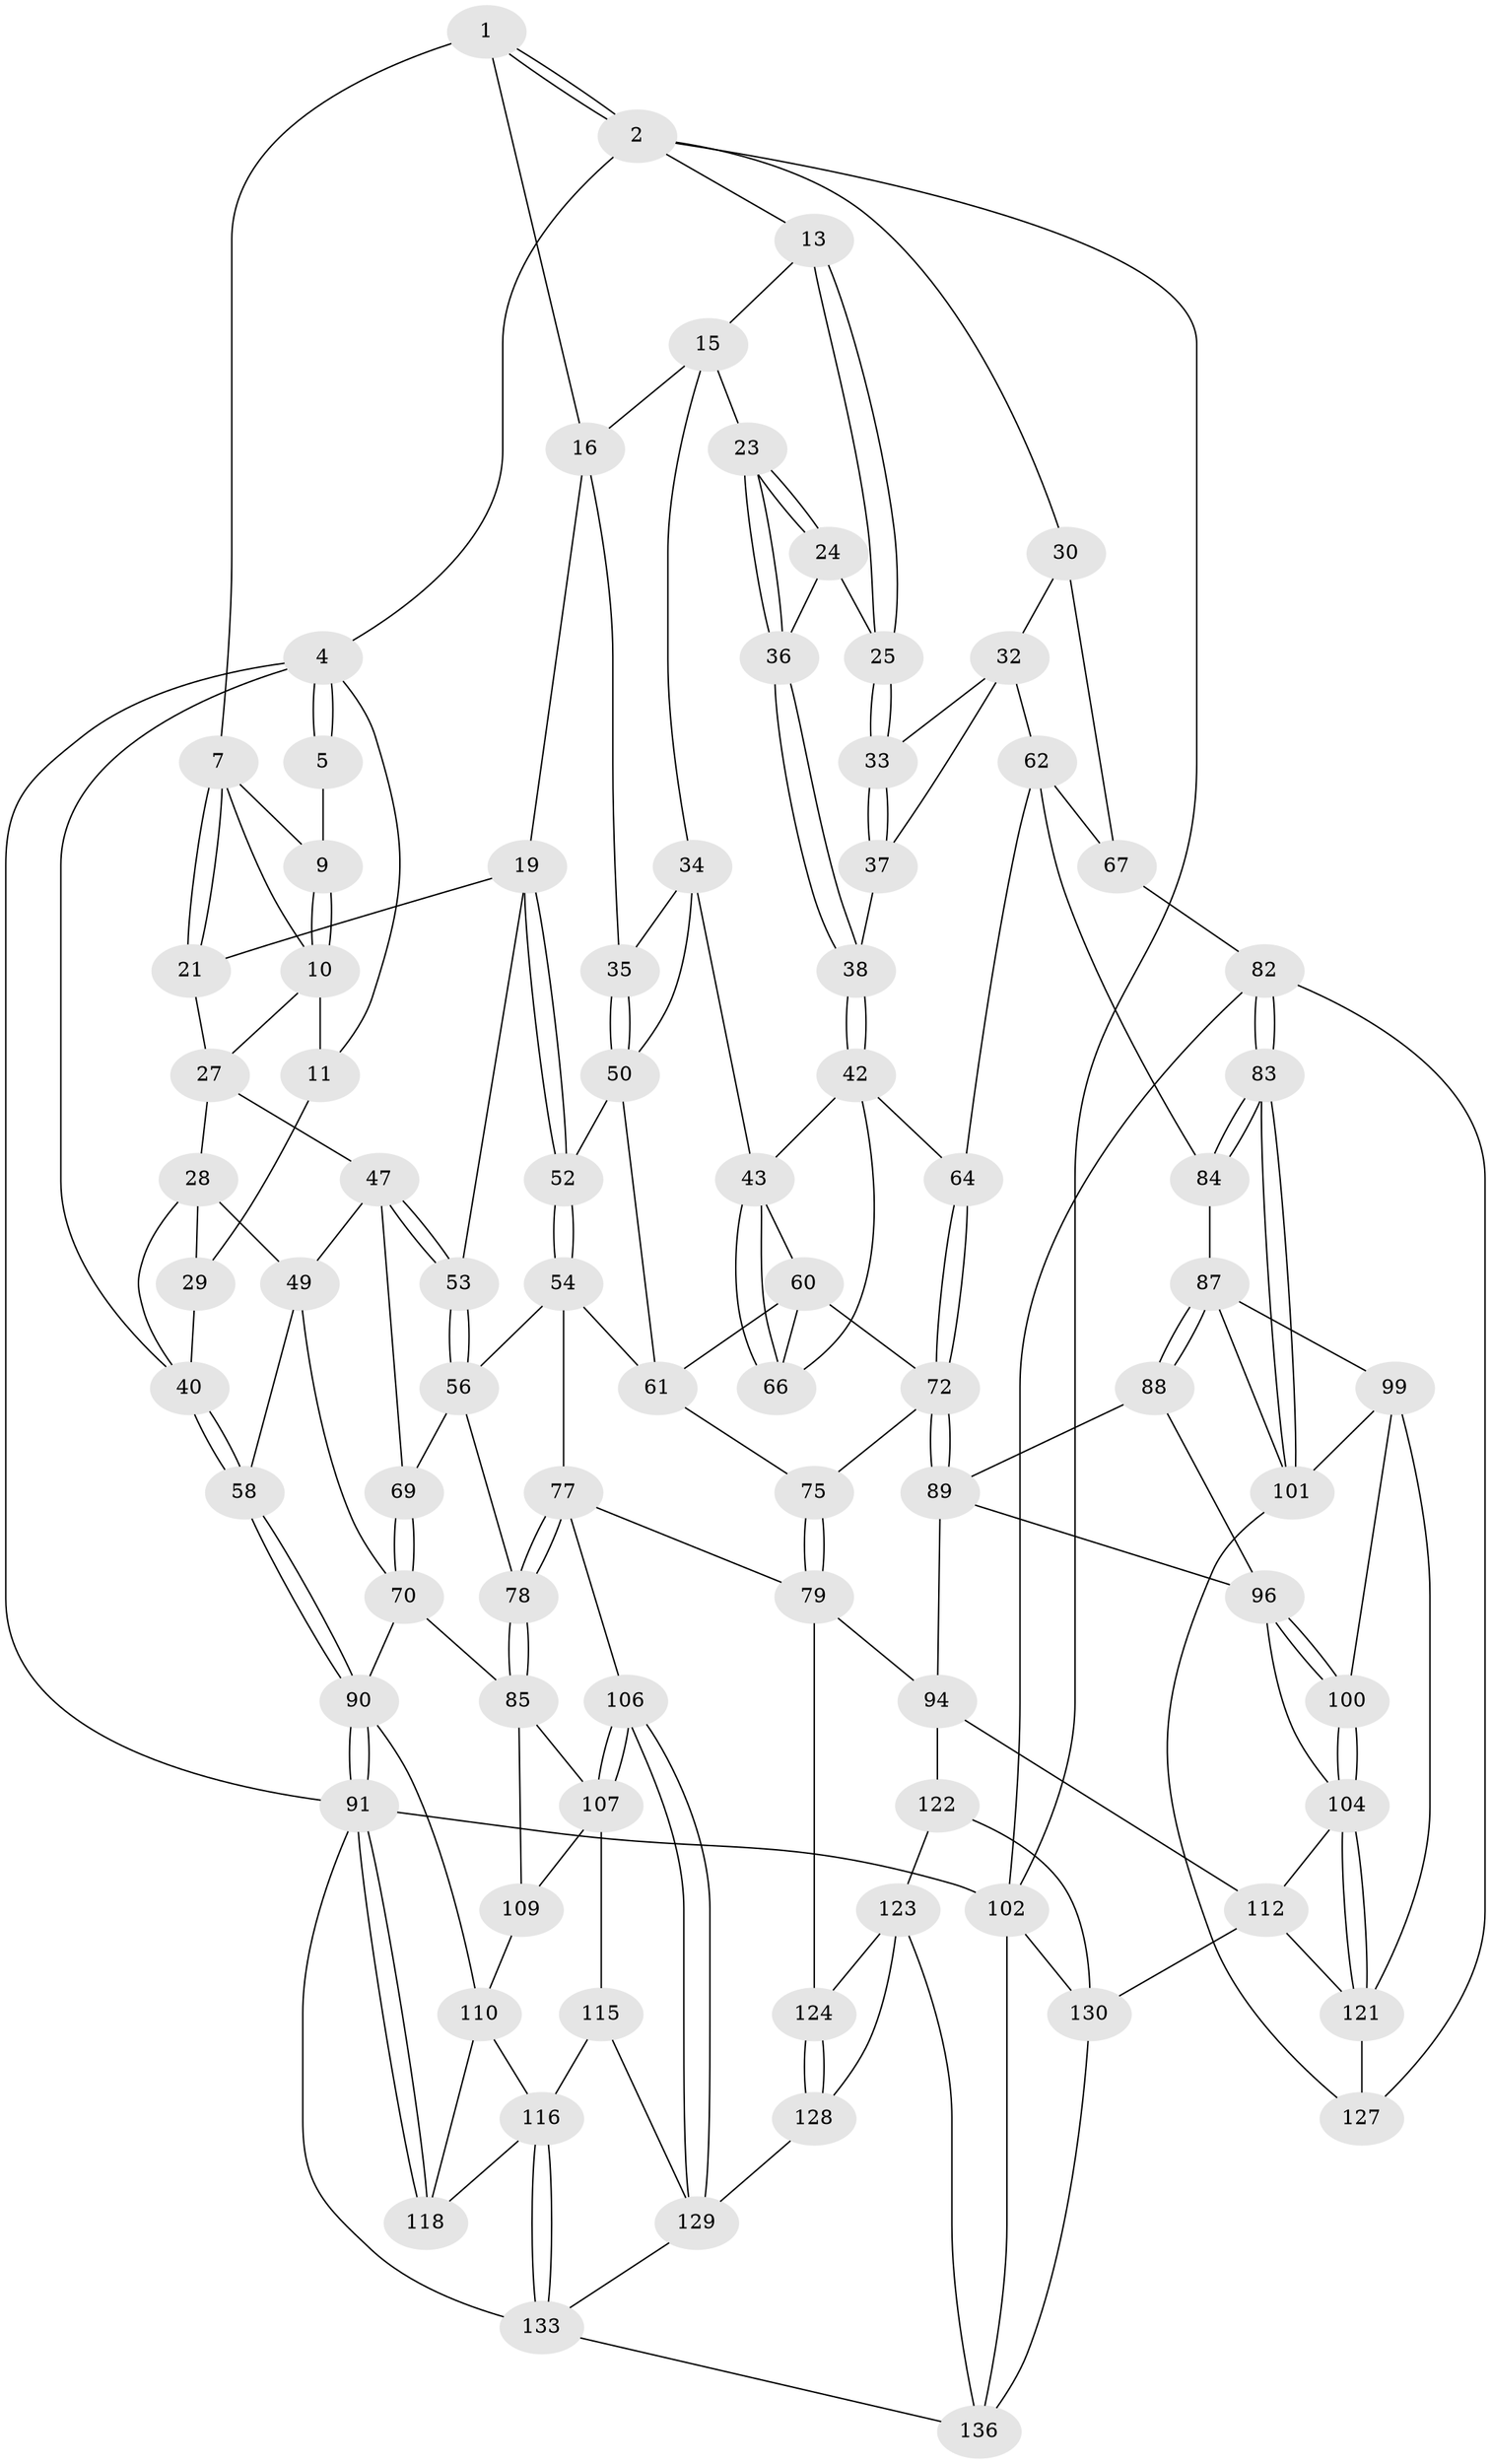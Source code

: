 // original degree distribution, {3: 0.021739130434782608, 5: 0.5869565217391305, 6: 0.1956521739130435, 4: 0.1956521739130435}
// Generated by graph-tools (version 1.1) at 2025/11/02/27/25 16:11:52]
// undirected, 85 vertices, 191 edges
graph export_dot {
graph [start="1"]
  node [color=gray90,style=filled];
  1 [pos="+0.3825243175494631+0",super="+6"];
  2 [pos="+0.8215516184443142+0",super="+3"];
  4 [pos="+0+0",super="+12"];
  5 [pos="+0.0728894273063283+0"];
  7 [pos="+0.2866409026998094+0.10272295269515203",super="+8"];
  9 [pos="+0.12302103569857681+0.03035607332005305"];
  10 [pos="+0.07074152392368686+0.09464282279735023",super="+17"];
  11 [pos="+0.055096965616938595+0.1082943031747634"];
  13 [pos="+0.8081893557734864+0",super="+14"];
  15 [pos="+0.5422783210650337+0.10910951769767577",super="+22"];
  16 [pos="+0.44029787818494026+0.04535823883329649",super="+18"];
  19 [pos="+0.3218055322779258+0.2194744429501074",super="+20"];
  21 [pos="+0.2874632512262838+0.19739157433122909"];
  23 [pos="+0.6261067162194662+0.19270604941444605"];
  24 [pos="+0.7020930141835631+0.045900498165469275",super="+26"];
  25 [pos="+0.8277551055517607+0.07298820438374683"];
  27 [pos="+0.1497896445660324+0.20068663305257906",super="+39"];
  28 [pos="+0.1164766634889534+0.20827824321293426",super="+46"];
  29 [pos="+0.04225127811738233+0.1491567534344601"];
  30 [pos="+1+0.22397559062830172",super="+31"];
  32 [pos="+0.9814147849497308+0.26470269727309936",super="+59"];
  33 [pos="+0.8458016367028511+0.2139135622489809"];
  34 [pos="+0.5341680254362836+0.21135004530768378",super="+45"];
  35 [pos="+0.46122021642334426+0.22468240248388882"];
  36 [pos="+0.7079134329834941+0.267087606911111"];
  37 [pos="+0.7446066456107058+0.28793084202860925"];
  38 [pos="+0.7244486376938083+0.28887198303945777"];
  40 [pos="+0+0.24645112168283145",super="+41"];
  42 [pos="+0.696133140709632+0.31998285048460645",super="+65"];
  43 [pos="+0.649714678264783+0.35073310712978994",super="+44"];
  47 [pos="+0.17661543559889262+0.3602974163148201",super="+48"];
  49 [pos="+0.07798082896391158+0.30997804323896927",super="+57"];
  50 [pos="+0.4534242115020663+0.3399570890360172",super="+51"];
  52 [pos="+0.39463064641379875+0.3961525987837536"];
  53 [pos="+0.2557899177120024+0.38973698377996696"];
  54 [pos="+0.38410445216703615+0.4173858706763987",super="+55"];
  56 [pos="+0.28449224669867834+0.4178781255912903",super="+71"];
  58 [pos="+0+0.4764496576461984"];
  60 [pos="+0.5867990762649856+0.42259899529975853",super="+68"];
  61 [pos="+0.5840108058448222+0.4246960153856244",super="+74"];
  62 [pos="+0.8540311307609953+0.47188893308861524",super="+63"];
  64 [pos="+0.80809241629881+0.49850298205756494"];
  66 [pos="+0.6925088114640295+0.4497293686981132"];
  67 [pos="+0.9366553382038018+0.45295390105595706",super="+76"];
  69 [pos="+0.07904900501992514+0.47505087666975776"];
  70 [pos="+0.05335542050271524+0.49233337242609676",super="+86"];
  72 [pos="+0.7626186968887568+0.5456351118047674",super="+73"];
  75 [pos="+0.5094955230795625+0.6406633350570452"];
  77 [pos="+0.30419005668957017+0.6376988679109443",super="+81"];
  78 [pos="+0.2603859083124693+0.6417436557938625"];
  79 [pos="+0.509471446158021+0.6408264846287343",super="+80"];
  82 [pos="+1+0.6879627647680374",super="+103"];
  83 [pos="+1+0.6742608115952148"];
  84 [pos="+0.8917736579860133+0.5267867403838283"];
  85 [pos="+0.25529278423107343+0.6448226148593209",super="+108"];
  87 [pos="+0.8485482595670553+0.6555523817225019",super="+98"];
  88 [pos="+0.7907402637603131+0.61854659930439"];
  89 [pos="+0.7612171286791027+0.5615855067690558",super="+93"];
  90 [pos="+0+0.7545341253780892",super="+95"];
  91 [pos="+0+0.7869330784565314",super="+92"];
  94 [pos="+0.6249501030968627+0.6726678502966547",super="+113"];
  96 [pos="+0.7677980892513375+0.6586877768570808",super="+97"];
  99 [pos="+0.8084358298875345+0.7361219851525329",super="+120"];
  100 [pos="+0.7910319767853577+0.741774084972628"];
  101 [pos="+0.9512683077909967+0.7027568663823149",super="+119"];
  102 [pos="+1+1",super="+138"];
  104 [pos="+0.7724671256190638+0.7540991970265313",super="+105"];
  106 [pos="+0.32912067199572476+0.8341254995729833"];
  107 [pos="+0.26130337326511566+0.8080477670461725",super="+114"];
  109 [pos="+0.1842887229765011+0.7387433236783222"];
  110 [pos="+0.1637633954118832+0.744577786291103",super="+111"];
  112 [pos="+0.6884109087209217+0.8254614059048618",super="+126"];
  115 [pos="+0.18139101751815656+0.8596897400807609"];
  116 [pos="+0.12817162899450865+0.8603470159870353",super="+117"];
  118 [pos="+0.09640424497822662+0.8239903673967431"];
  121 [pos="+0.8170522310556453+0.8910025817714446",super="+125"];
  122 [pos="+0.5627113426563121+0.8741357831075449"];
  123 [pos="+0.5247290892414453+0.8465759273547767",super="+135"];
  124 [pos="+0.48479340809800486+0.8096457203210794"];
  127 [pos="+0.8996362591277134+0.9043920957473663"];
  128 [pos="+0.3849878661702887+0.8688172131266579"];
  129 [pos="+0.3703382364590382+0.8746848730662956",super="+132"];
  130 [pos="+0.7069216330874596+1",super="+131"];
  133 [pos="+0+1",super="+134"];
  136 [pos="+0.4745459397324489+1",super="+137"];
  1 -- 2;
  1 -- 2;
  1 -- 16;
  1 -- 7;
  2 -- 13;
  2 -- 4;
  2 -- 102;
  2 -- 30;
  4 -- 5;
  4 -- 5;
  4 -- 40;
  4 -- 11;
  4 -- 91;
  5 -- 9;
  7 -- 21;
  7 -- 21;
  7 -- 9;
  7 -- 10;
  9 -- 10;
  9 -- 10;
  10 -- 11;
  10 -- 27;
  11 -- 29;
  13 -- 25;
  13 -- 25;
  13 -- 15;
  15 -- 16;
  15 -- 34;
  15 -- 23;
  16 -- 19;
  16 -- 35;
  19 -- 52;
  19 -- 52;
  19 -- 21;
  19 -- 53;
  21 -- 27;
  23 -- 24;
  23 -- 24;
  23 -- 36;
  23 -- 36;
  24 -- 25;
  24 -- 36;
  25 -- 33;
  25 -- 33;
  27 -- 28;
  27 -- 47;
  28 -- 29;
  28 -- 40;
  28 -- 49;
  29 -- 40;
  30 -- 67 [weight=2];
  30 -- 32;
  32 -- 33;
  32 -- 37;
  32 -- 62;
  33 -- 37;
  33 -- 37;
  34 -- 35;
  34 -- 50;
  34 -- 43;
  35 -- 50;
  35 -- 50;
  36 -- 38;
  36 -- 38;
  37 -- 38;
  38 -- 42;
  38 -- 42;
  40 -- 58;
  40 -- 58;
  42 -- 43;
  42 -- 64;
  42 -- 66;
  43 -- 66;
  43 -- 66;
  43 -- 60;
  47 -- 53;
  47 -- 53;
  47 -- 49;
  47 -- 69;
  49 -- 58;
  49 -- 70;
  50 -- 52;
  50 -- 61;
  52 -- 54;
  52 -- 54;
  53 -- 56;
  53 -- 56;
  54 -- 56;
  54 -- 77;
  54 -- 61;
  56 -- 69;
  56 -- 78;
  58 -- 90;
  58 -- 90;
  60 -- 61;
  60 -- 66;
  60 -- 72;
  61 -- 75;
  62 -- 67;
  62 -- 64;
  62 -- 84;
  64 -- 72;
  64 -- 72;
  67 -- 82;
  69 -- 70;
  69 -- 70;
  70 -- 90;
  70 -- 85;
  72 -- 89;
  72 -- 89;
  72 -- 75;
  75 -- 79;
  75 -- 79;
  77 -- 78;
  77 -- 78;
  77 -- 106;
  77 -- 79;
  78 -- 85;
  78 -- 85;
  79 -- 94;
  79 -- 124;
  82 -- 83;
  82 -- 83;
  82 -- 102;
  82 -- 127;
  83 -- 84;
  83 -- 84;
  83 -- 101;
  83 -- 101;
  84 -- 87;
  85 -- 109;
  85 -- 107;
  87 -- 88;
  87 -- 88;
  87 -- 99;
  87 -- 101;
  88 -- 89;
  88 -- 96;
  89 -- 96;
  89 -- 94;
  90 -- 91;
  90 -- 91;
  90 -- 110;
  91 -- 118;
  91 -- 118;
  91 -- 133;
  91 -- 102;
  94 -- 112;
  94 -- 122;
  96 -- 100;
  96 -- 100;
  96 -- 104;
  99 -- 100;
  99 -- 121;
  99 -- 101;
  100 -- 104;
  100 -- 104;
  101 -- 127;
  102 -- 136;
  102 -- 130;
  104 -- 121;
  104 -- 121;
  104 -- 112;
  106 -- 107;
  106 -- 107;
  106 -- 129;
  106 -- 129;
  107 -- 115;
  107 -- 109;
  109 -- 110;
  110 -- 118;
  110 -- 116;
  112 -- 121;
  112 -- 130;
  115 -- 116;
  115 -- 129;
  116 -- 133;
  116 -- 133;
  116 -- 118;
  121 -- 127;
  122 -- 123;
  122 -- 130;
  123 -- 124;
  123 -- 128;
  123 -- 136;
  124 -- 128;
  124 -- 128;
  128 -- 129;
  129 -- 133;
  130 -- 136;
  133 -- 136;
}

